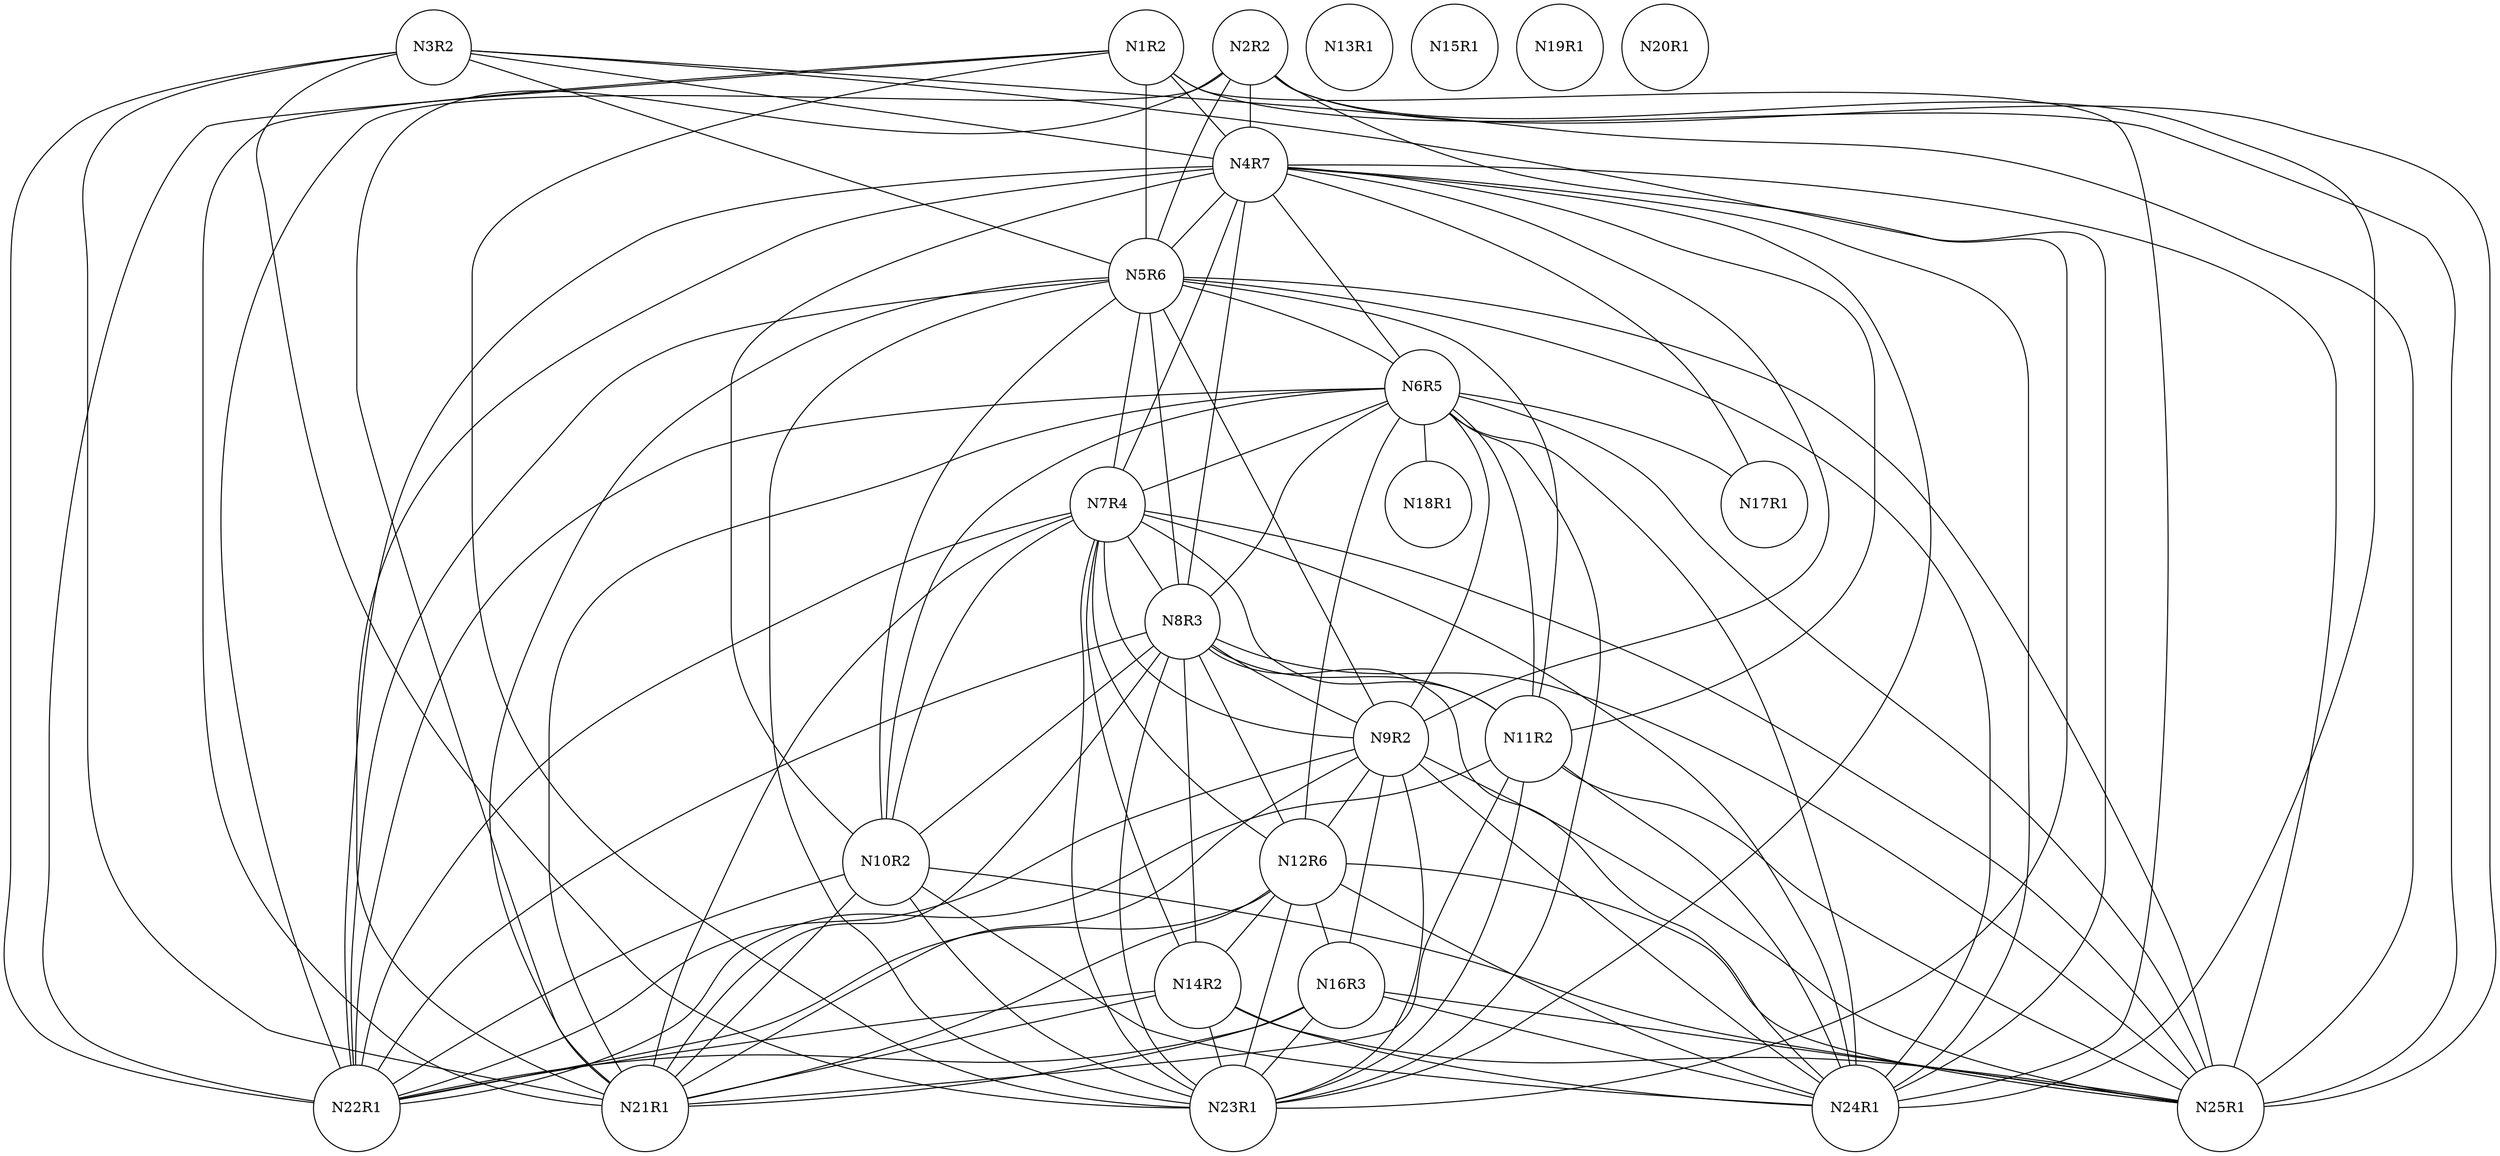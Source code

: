 graph ig {
    node [shape = circle];
    N1R2;
    N2R2;
    N3R2;
    N4R7;
    N5R6;
    N6R5;
    N7R4;
    N8R3;
    N9R2;
    N10R2;
    N11R2;
    N12R6;
    N13R1;
    N14R2;
    N15R1;
    N17R1;
    N16R3;
    N19R1;
    N18R1;
    N21R1;
    N20R1;
    N23R1;
    N22R1;
    N25R1;
    N24R1;
    N1R2 -- N23R1;
    N1R2 -- N5R6;
    N1R2 -- N25R1;
    N1R2 -- N24R1;
    N1R2 -- N21R1;
    N1R2 -- N22R1;
    N1R2 -- N4R7;
    N2R2 -- N23R1;
    N2R2 -- N5R6;
    N2R2 -- N25R1;
    N2R2 -- N24R1;
    N2R2 -- N21R1;
    N2R2 -- N22R1;
    N2R2 -- N4R7;
    N3R2 -- N23R1;
    N3R2 -- N5R6;
    N3R2 -- N25R1;
    N3R2 -- N24R1;
    N3R2 -- N21R1;
    N3R2 -- N22R1;
    N3R2 -- N4R7;
    N4R7 -- N10R2;
    N4R7 -- N8R3;
    N4R7 -- N7R4;
    N4R7 -- N6R5;
    N4R7 -- N5R6;
    N4R7 -- N25R1;
    N4R7 -- N24R1;
    N4R7 -- N9R2;
    N4R7 -- N22R1;
    N4R7 -- N23R1;
    N4R7 -- N11R2;
    N4R7 -- N21R1;
    N4R7 -- N17R1;
    N5R6 -- N10R2;
    N5R6 -- N8R3;
    N5R6 -- N7R4;
    N5R6 -- N6R5;
    N5R6 -- N25R1;
    N5R6 -- N24R1;
    N5R6 -- N9R2;
    N5R6 -- N22R1;
    N5R6 -- N23R1;
    N5R6 -- N11R2;
    N5R6 -- N21R1;
    N6R5 -- N10R2;
    N6R5 -- N8R3;
    N6R5 -- N7R4;
    N6R5 -- N24R1;
    N6R5 -- N25R1;
    N6R5 -- N9R2;
    N6R5 -- N22R1;
    N6R5 -- N23R1;
    N6R5 -- N11R2;
    N6R5 -- N12R6;
    N6R5 -- N21R1;
    N6R5 -- N18R1;
    N6R5 -- N17R1;
    N7R4 -- N10R2;
    N7R4 -- N8R3;
    N7R4 -- N25R1;
    N7R4 -- N24R1;
    N7R4 -- N9R2;
    N7R4 -- N22R1;
    N7R4 -- N23R1;
    N7R4 -- N11R2;
    N7R4 -- N12R6;
    N7R4 -- N14R2;
    N7R4 -- N21R1;
    N8R3 -- N10R2;
    N8R3 -- N25R1;
    N8R3 -- N24R1;
    N8R3 -- N9R2;
    N8R3 -- N22R1;
    N8R3 -- N23R1;
    N8R3 -- N11R2;
    N8R3 -- N12R6;
    N8R3 -- N14R2;
    N8R3 -- N21R1;
    N9R2 -- N25R1;
    N9R2 -- N24R1;
    N9R2 -- N22R1;
    N9R2 -- N23R1;
    N9R2 -- N12R6;
    N9R2 -- N21R1;
    N9R2 -- N16R3;
    N10R2 -- N25R1;
    N10R2 -- N24R1;
    N10R2 -- N22R1;
    N10R2 -- N23R1;
    N10R2 -- N21R1;
    N11R2 -- N22R1;
    N11R2 -- N23R1;
    N11R2 -- N25R1;
    N11R2 -- N24R1;
    N11R2 -- N21R1;
    N12R6 -- N22R1;
    N12R6 -- N23R1;
    N12R6 -- N25R1;
    N12R6 -- N24R1;
    N12R6 -- N14R2;
    N12R6 -- N21R1;
    N12R6 -- N16R3;
    N14R2 -- N23R1;
    N14R2 -- N25R1;
    N14R2 -- N24R1;
    N14R2 -- N22R1;
    N14R2 -- N21R1;
    N16R3 -- N23R1;
    N16R3 -- N25R1;
    N16R3 -- N24R1;
    N16R3 -- N22R1;
    N16R3 -- N21R1;
}

